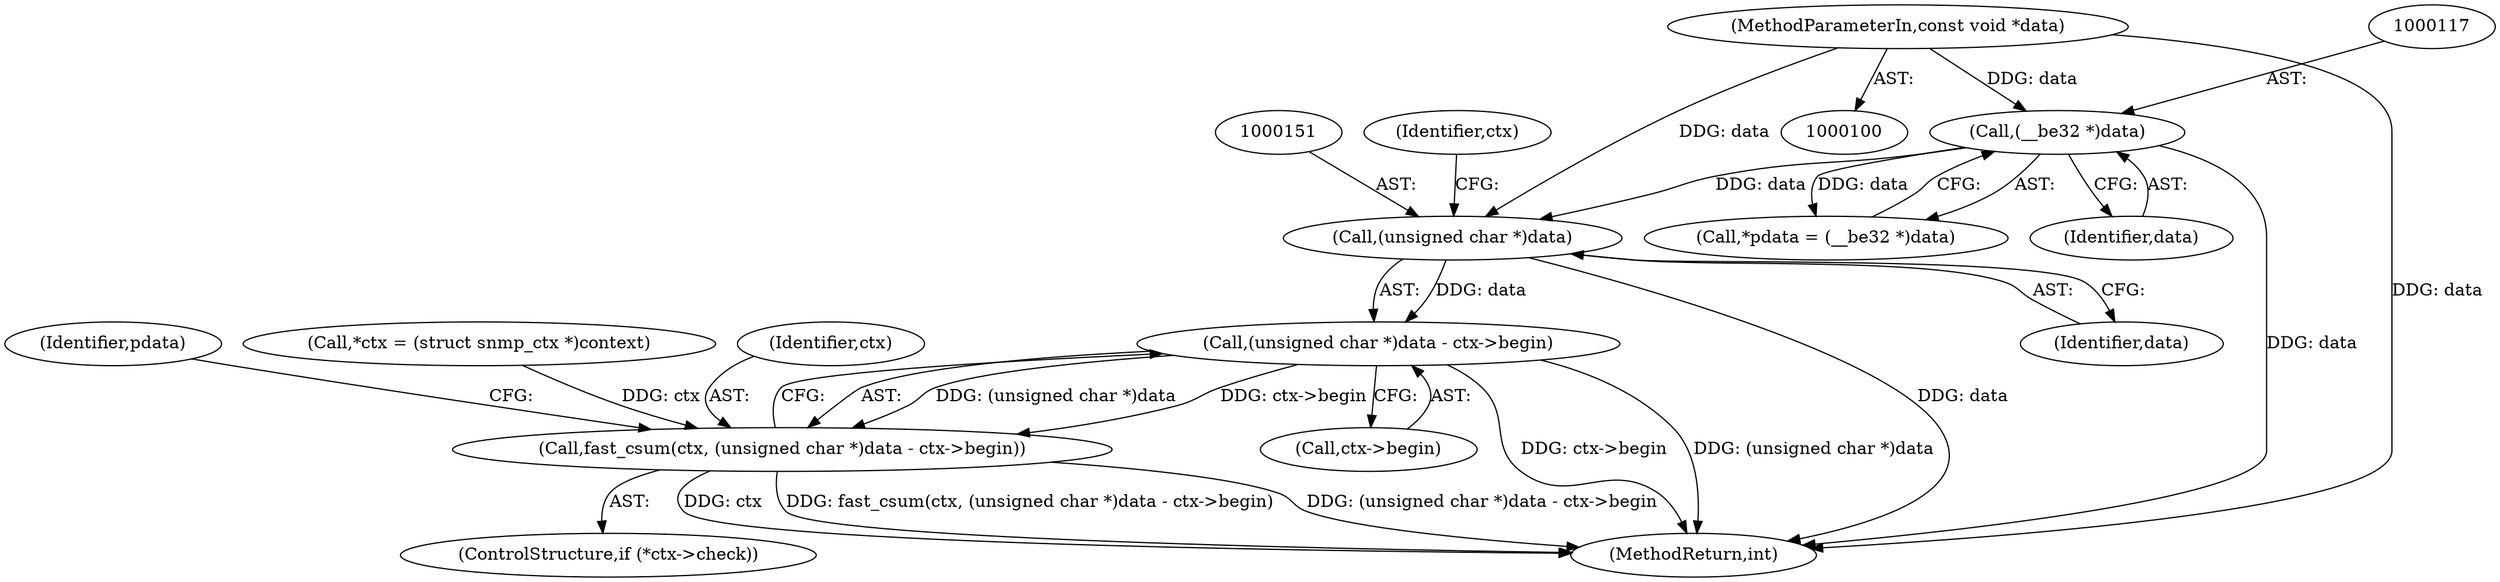digraph "0_linux_c4c07b4d6fa1f11880eab8e076d3d060ef3f55fc@pointer" {
"1000149" [label="(Call,(unsigned char *)data - ctx->begin)"];
"1000150" [label="(Call,(unsigned char *)data)"];
"1000116" [label="(Call,(__be32 *)data)"];
"1000104" [label="(MethodParameterIn,const void *data)"];
"1000147" [label="(Call,fast_csum(ctx, (unsigned char *)data - ctx->begin))"];
"1000149" [label="(Call,(unsigned char *)data - ctx->begin)"];
"1000153" [label="(Call,ctx->begin)"];
"1000116" [label="(Call,(__be32 *)data)"];
"1000152" [label="(Identifier,data)"];
"1000154" [label="(Identifier,ctx)"];
"1000164" [label="(MethodReturn,int)"];
"1000114" [label="(Call,*pdata = (__be32 *)data)"];
"1000148" [label="(Identifier,ctx)"];
"1000147" [label="(Call,fast_csum(ctx, (unsigned char *)data - ctx->begin))"];
"1000142" [label="(ControlStructure,if (*ctx->check))"];
"1000104" [label="(MethodParameterIn,const void *data)"];
"1000150" [label="(Call,(unsigned char *)data)"];
"1000158" [label="(Identifier,pdata)"];
"1000108" [label="(Call,*ctx = (struct snmp_ctx *)context)"];
"1000118" [label="(Identifier,data)"];
"1000149" -> "1000147"  [label="AST: "];
"1000149" -> "1000153"  [label="CFG: "];
"1000150" -> "1000149"  [label="AST: "];
"1000153" -> "1000149"  [label="AST: "];
"1000147" -> "1000149"  [label="CFG: "];
"1000149" -> "1000164"  [label="DDG: (unsigned char *)data"];
"1000149" -> "1000164"  [label="DDG: ctx->begin"];
"1000149" -> "1000147"  [label="DDG: (unsigned char *)data"];
"1000149" -> "1000147"  [label="DDG: ctx->begin"];
"1000150" -> "1000149"  [label="DDG: data"];
"1000150" -> "1000152"  [label="CFG: "];
"1000151" -> "1000150"  [label="AST: "];
"1000152" -> "1000150"  [label="AST: "];
"1000154" -> "1000150"  [label="CFG: "];
"1000150" -> "1000164"  [label="DDG: data"];
"1000116" -> "1000150"  [label="DDG: data"];
"1000104" -> "1000150"  [label="DDG: data"];
"1000116" -> "1000114"  [label="AST: "];
"1000116" -> "1000118"  [label="CFG: "];
"1000117" -> "1000116"  [label="AST: "];
"1000118" -> "1000116"  [label="AST: "];
"1000114" -> "1000116"  [label="CFG: "];
"1000116" -> "1000164"  [label="DDG: data"];
"1000116" -> "1000114"  [label="DDG: data"];
"1000104" -> "1000116"  [label="DDG: data"];
"1000104" -> "1000100"  [label="AST: "];
"1000104" -> "1000164"  [label="DDG: data"];
"1000147" -> "1000142"  [label="AST: "];
"1000148" -> "1000147"  [label="AST: "];
"1000158" -> "1000147"  [label="CFG: "];
"1000147" -> "1000164"  [label="DDG: (unsigned char *)data - ctx->begin"];
"1000147" -> "1000164"  [label="DDG: ctx"];
"1000147" -> "1000164"  [label="DDG: fast_csum(ctx, (unsigned char *)data - ctx->begin)"];
"1000108" -> "1000147"  [label="DDG: ctx"];
}
